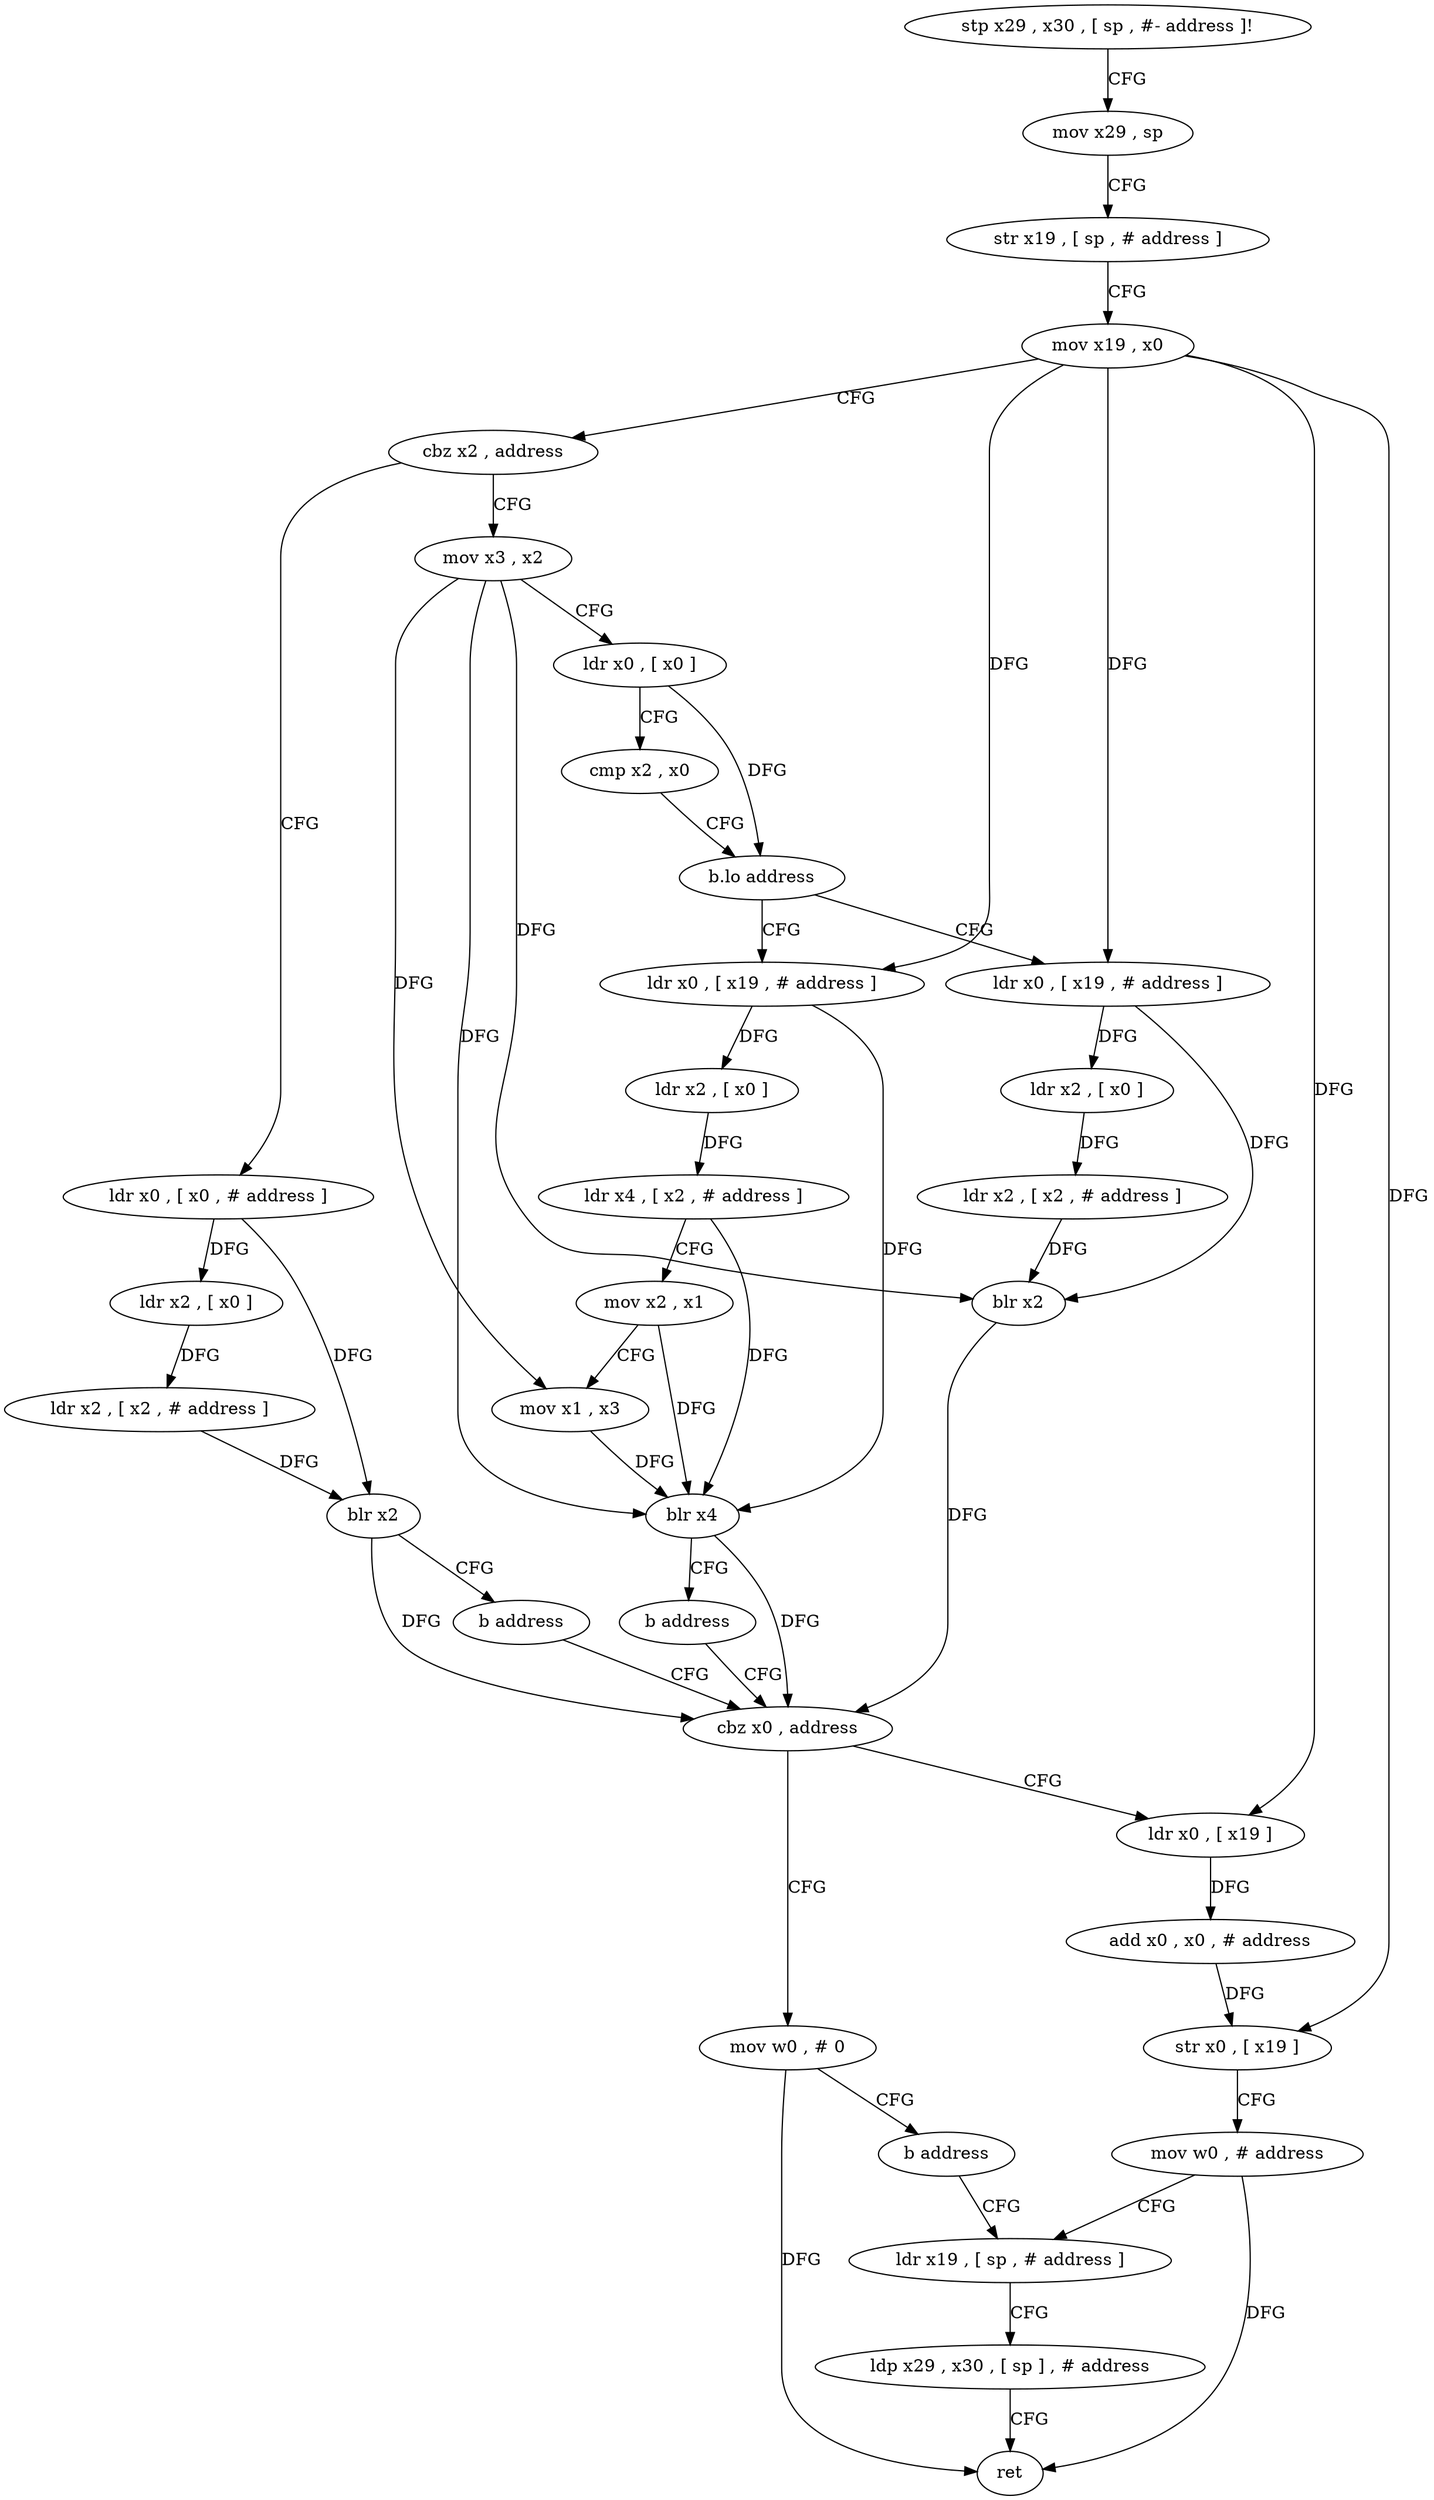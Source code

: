 digraph "func" {
"97612" [label = "stp x29 , x30 , [ sp , #- address ]!" ]
"97616" [label = "mov x29 , sp" ]
"97620" [label = "str x19 , [ sp , # address ]" ]
"97624" [label = "mov x19 , x0" ]
"97628" [label = "cbz x2 , address" ]
"97696" [label = "ldr x0 , [ x0 , # address ]" ]
"97632" [label = "mov x3 , x2" ]
"97700" [label = "ldr x2 , [ x0 ]" ]
"97704" [label = "ldr x2 , [ x2 , # address ]" ]
"97708" [label = "blr x2" ]
"97712" [label = "b address" ]
"97664" [label = "cbz x0 , address" ]
"97636" [label = "ldr x0 , [ x0 ]" ]
"97640" [label = "cmp x2 , x0" ]
"97644" [label = "b.lo address" ]
"97716" [label = "ldr x0 , [ x19 , # address ]" ]
"97648" [label = "ldr x0 , [ x19 , # address ]" ]
"97744" [label = "mov w0 , # 0" ]
"97668" [label = "ldr x0 , [ x19 ]" ]
"97720" [label = "ldr x2 , [ x0 ]" ]
"97724" [label = "ldr x4 , [ x2 , # address ]" ]
"97728" [label = "mov x2 , x1" ]
"97732" [label = "mov x1 , x3" ]
"97736" [label = "blr x4" ]
"97740" [label = "b address" ]
"97652" [label = "ldr x2 , [ x0 ]" ]
"97656" [label = "ldr x2 , [ x2 , # address ]" ]
"97660" [label = "blr x2" ]
"97748" [label = "b address" ]
"97684" [label = "ldr x19 , [ sp , # address ]" ]
"97672" [label = "add x0 , x0 , # address" ]
"97676" [label = "str x0 , [ x19 ]" ]
"97680" [label = "mov w0 , # address" ]
"97688" [label = "ldp x29 , x30 , [ sp ] , # address" ]
"97692" [label = "ret" ]
"97612" -> "97616" [ label = "CFG" ]
"97616" -> "97620" [ label = "CFG" ]
"97620" -> "97624" [ label = "CFG" ]
"97624" -> "97628" [ label = "CFG" ]
"97624" -> "97716" [ label = "DFG" ]
"97624" -> "97648" [ label = "DFG" ]
"97624" -> "97668" [ label = "DFG" ]
"97624" -> "97676" [ label = "DFG" ]
"97628" -> "97696" [ label = "CFG" ]
"97628" -> "97632" [ label = "CFG" ]
"97696" -> "97700" [ label = "DFG" ]
"97696" -> "97708" [ label = "DFG" ]
"97632" -> "97636" [ label = "CFG" ]
"97632" -> "97732" [ label = "DFG" ]
"97632" -> "97736" [ label = "DFG" ]
"97632" -> "97660" [ label = "DFG" ]
"97700" -> "97704" [ label = "DFG" ]
"97704" -> "97708" [ label = "DFG" ]
"97708" -> "97712" [ label = "CFG" ]
"97708" -> "97664" [ label = "DFG" ]
"97712" -> "97664" [ label = "CFG" ]
"97664" -> "97744" [ label = "CFG" ]
"97664" -> "97668" [ label = "CFG" ]
"97636" -> "97640" [ label = "CFG" ]
"97636" -> "97644" [ label = "DFG" ]
"97640" -> "97644" [ label = "CFG" ]
"97644" -> "97716" [ label = "CFG" ]
"97644" -> "97648" [ label = "CFG" ]
"97716" -> "97720" [ label = "DFG" ]
"97716" -> "97736" [ label = "DFG" ]
"97648" -> "97652" [ label = "DFG" ]
"97648" -> "97660" [ label = "DFG" ]
"97744" -> "97748" [ label = "CFG" ]
"97744" -> "97692" [ label = "DFG" ]
"97668" -> "97672" [ label = "DFG" ]
"97720" -> "97724" [ label = "DFG" ]
"97724" -> "97728" [ label = "CFG" ]
"97724" -> "97736" [ label = "DFG" ]
"97728" -> "97732" [ label = "CFG" ]
"97728" -> "97736" [ label = "DFG" ]
"97732" -> "97736" [ label = "DFG" ]
"97736" -> "97740" [ label = "CFG" ]
"97736" -> "97664" [ label = "DFG" ]
"97740" -> "97664" [ label = "CFG" ]
"97652" -> "97656" [ label = "DFG" ]
"97656" -> "97660" [ label = "DFG" ]
"97660" -> "97664" [ label = "DFG" ]
"97748" -> "97684" [ label = "CFG" ]
"97684" -> "97688" [ label = "CFG" ]
"97672" -> "97676" [ label = "DFG" ]
"97676" -> "97680" [ label = "CFG" ]
"97680" -> "97684" [ label = "CFG" ]
"97680" -> "97692" [ label = "DFG" ]
"97688" -> "97692" [ label = "CFG" ]
}
